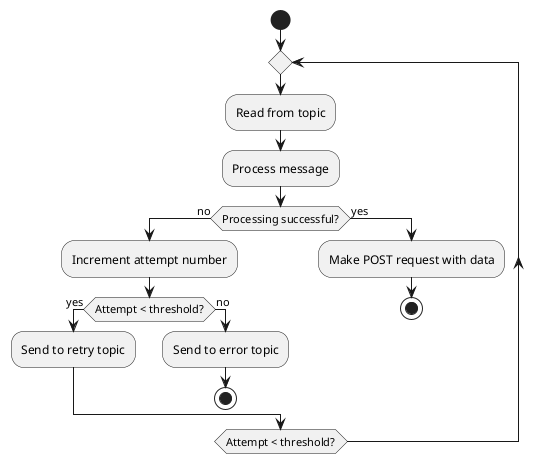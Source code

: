 @startuml
start
repeat
  :Read from topic;
  :Process message;
  if (Processing successful?) then (no)
    :Increment attempt number;
    if (Attempt < threshold?) then (yes)
      :Send to retry topic;
    else (no)
      :Send to error topic;
      stop
    endif
  else (yes)
    :Make POST request with data;
    stop
  endif
repeat while (Attempt < threshold?)
@enduml